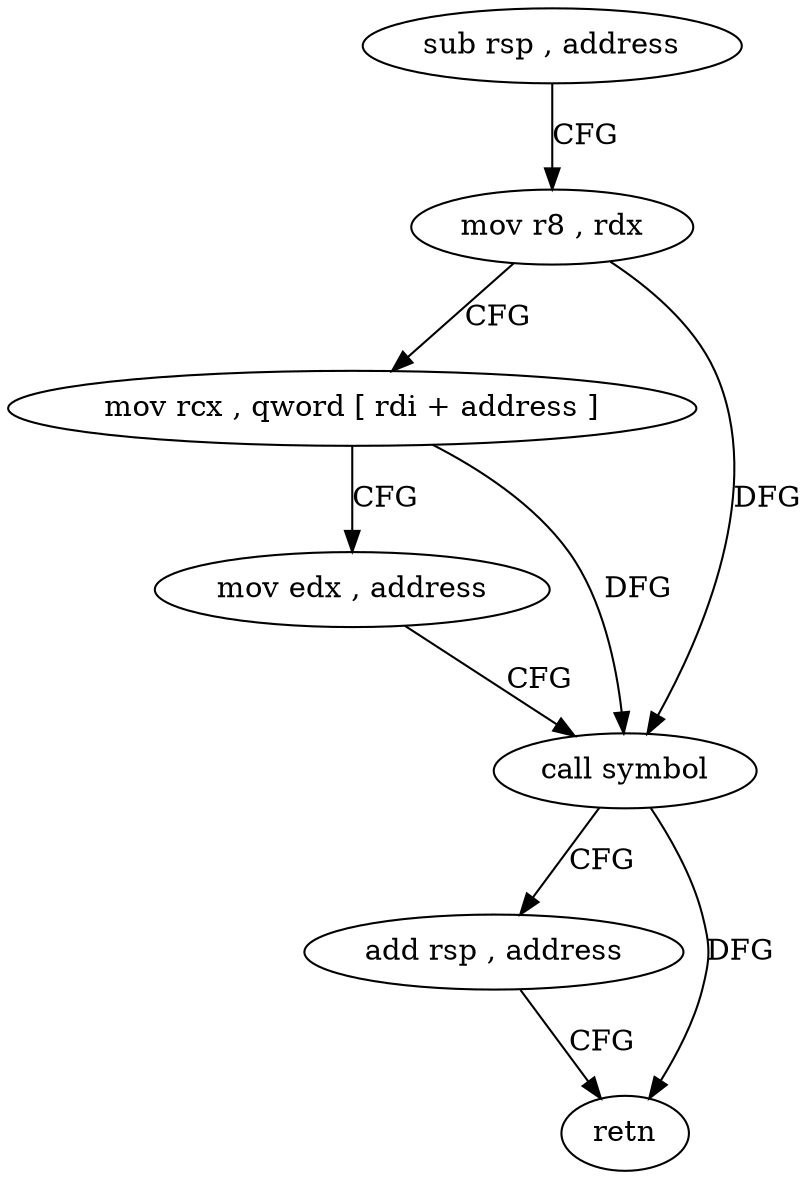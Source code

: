 digraph "func" {
"157613" [label = "sub rsp , address" ]
"157617" [label = "mov r8 , rdx" ]
"157620" [label = "mov rcx , qword [ rdi + address ]" ]
"157624" [label = "mov edx , address" ]
"157629" [label = "call symbol" ]
"157634" [label = "add rsp , address" ]
"157638" [label = "retn" ]
"157613" -> "157617" [ label = "CFG" ]
"157617" -> "157620" [ label = "CFG" ]
"157617" -> "157629" [ label = "DFG" ]
"157620" -> "157624" [ label = "CFG" ]
"157620" -> "157629" [ label = "DFG" ]
"157624" -> "157629" [ label = "CFG" ]
"157629" -> "157634" [ label = "CFG" ]
"157629" -> "157638" [ label = "DFG" ]
"157634" -> "157638" [ label = "CFG" ]
}
